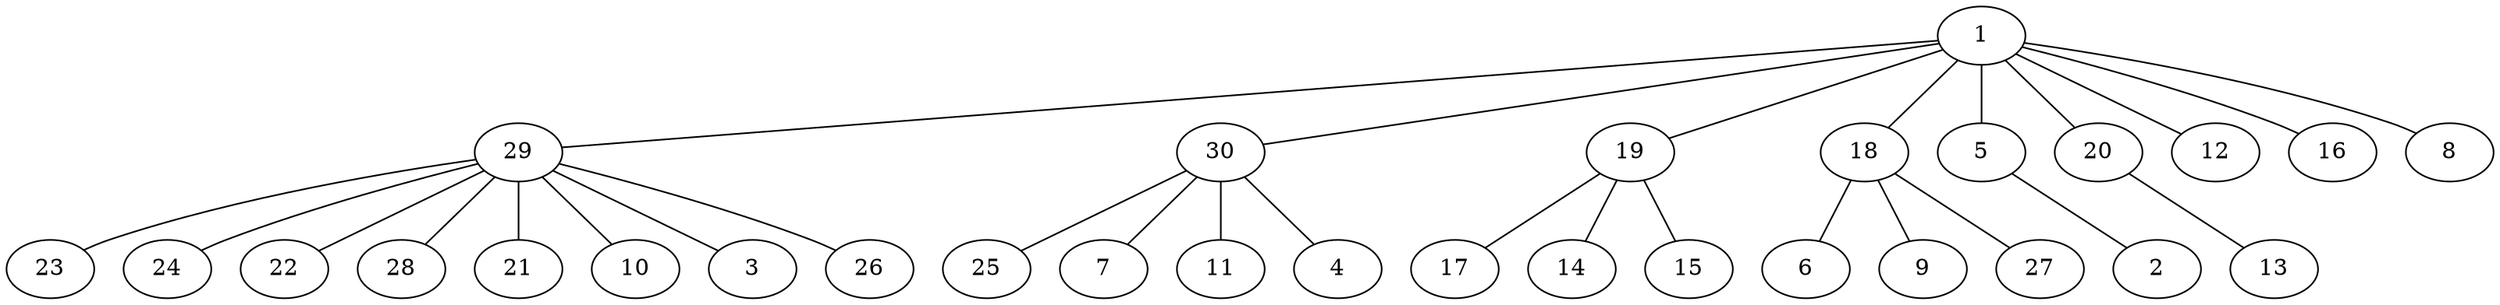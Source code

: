 graph arbol_BFS_G_1 {
    1;
    29;
    30;
    19;
    18;
    5;
    20;
    12;
    16;
    8;
    23;
    24;
    22;
    28;
    21;
    10;
    3;
    26;
    25;
    7;
    11;
    4;
    17;
    14;
    15;
    6;
    9;
    27;
    2;
    13;
    1 -- 29;
    1 -- 30;
    1 -- 19;
    1 -- 18;
    1 -- 5;
    1 -- 20;
    1 -- 12;
    1 -- 16;
    1 -- 8;
    29 -- 23;
    29 -- 24;
    29 -- 22;
    29 -- 28;
    29 -- 21;
    29 -- 10;
    29 -- 3;
    29 -- 26;
    30 -- 25;
    30 -- 7;
    30 -- 11;
    30 -- 4;
    19 -- 17;
    19 -- 14;
    19 -- 15;
    18 -- 6;
    18 -- 9;
    18 -- 27;
    5 -- 2;
    20 -- 13;
}